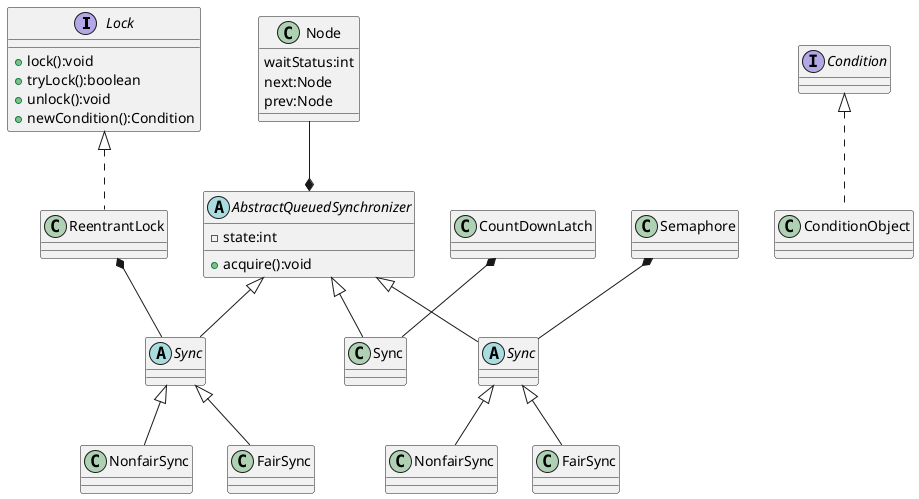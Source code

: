 @startuml
'https://plantuml.com/class-diagram

interface Lock{
    + lock():void
    + tryLock():boolean
    + unlock():void
    + newCondition():Condition
}

interface Condition{}
class ConditionObject{}

class ReentrantLock{
}

class CountDownLatch{
}

class Semaphore{}

class "Sync" as CountDownLatchSync{
}

abstract class "Sync" as SemaphoreSync{}

abstract class Sync{}

abstract class AbstractQueuedSynchronizer{
    - state:int
    + acquire():void
}

class Node{
    waitStatus:int
    next:Node
    prev:Node
}

class NonfairSync{}
class FairSync{}

class "NonfairSync" as SemaphoreNonfairSync{}
class "FairSync" as SemaphoreFairSync{}

Lock <|.. ReentrantLock

AbstractQueuedSynchronizer <|-- Sync
AbstractQueuedSynchronizer <|-- CountDownLatchSync
AbstractQueuedSynchronizer <|-- SemaphoreSync

Sync <|-- NonfairSync
Sync <|-- FairSync

SemaphoreSync <|-- SemaphoreNonfairSync
SemaphoreSync <|-- SemaphoreFairSync

ReentrantLock *-- Sync
CountDownLatch *-- CountDownLatchSync
Semaphore *-- SemaphoreSync

Condition <|.. ConditionObject

Node --* AbstractQueuedSynchronizer

@enduml